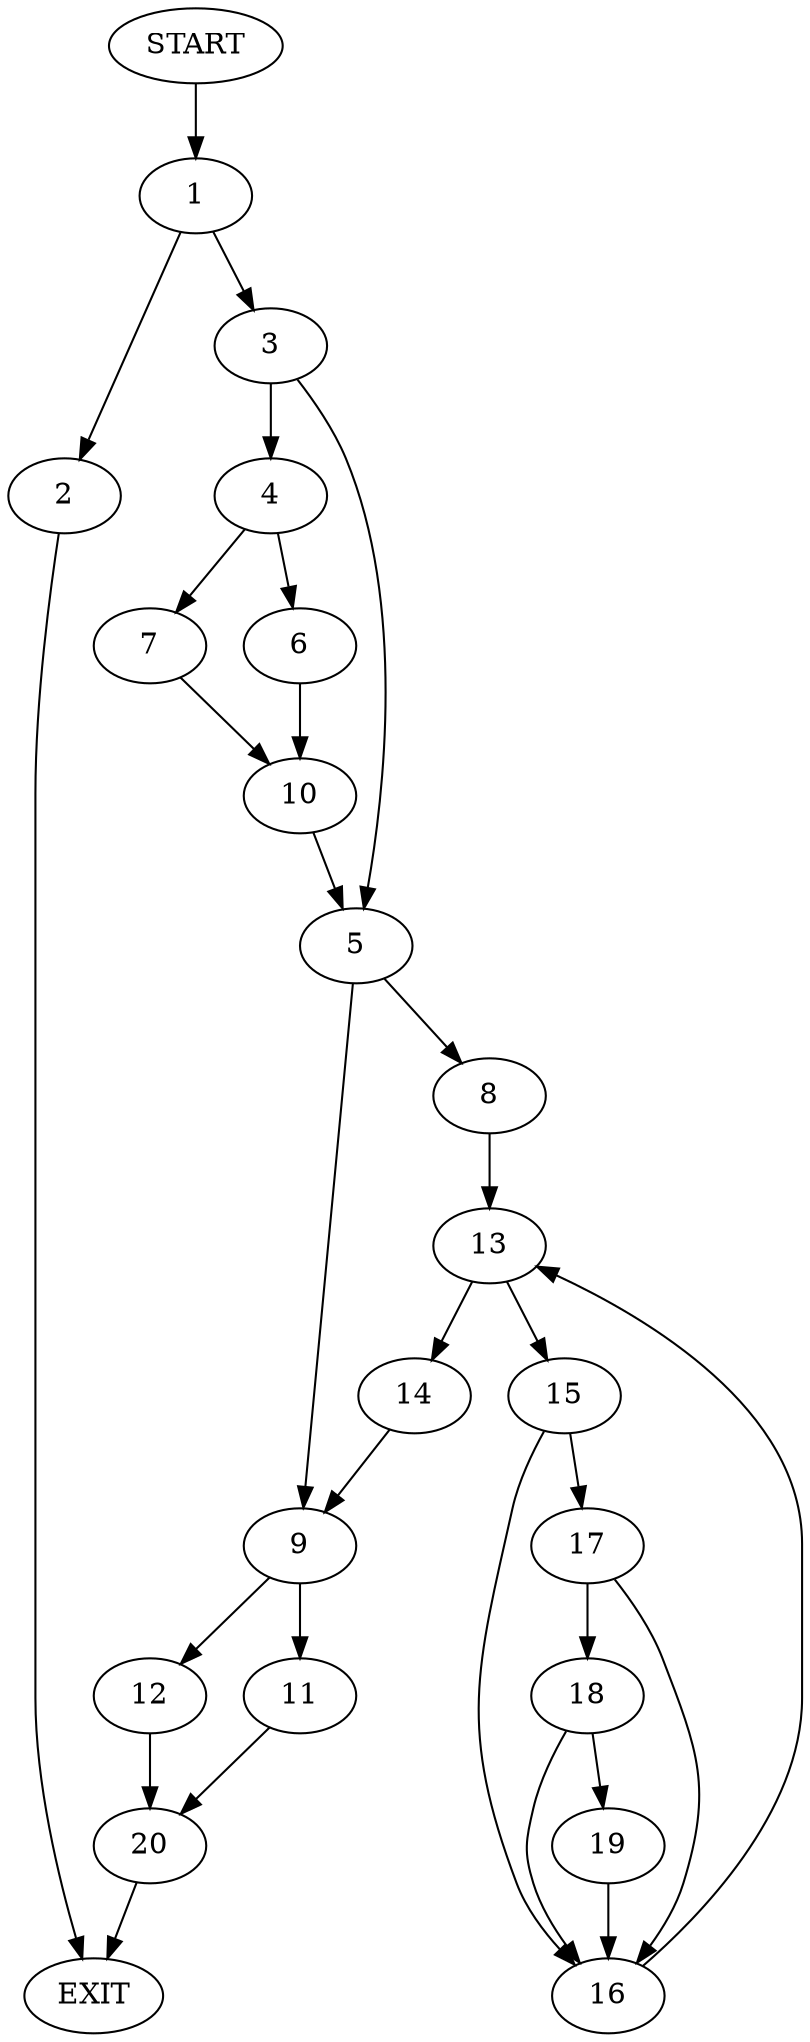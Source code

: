 digraph {
0 [label="START"]
21 [label="EXIT"]
0 -> 1
1 -> 2
1 -> 3
3 -> 4
3 -> 5
2 -> 21
4 -> 6
4 -> 7
5 -> 8
5 -> 9
7 -> 10
6 -> 10
10 -> 5
9 -> 11
9 -> 12
8 -> 13
13 -> 14
13 -> 15
15 -> 16
15 -> 17
14 -> 9
16 -> 13
17 -> 16
17 -> 18
18 -> 19
18 -> 16
19 -> 16
11 -> 20
12 -> 20
20 -> 21
}
